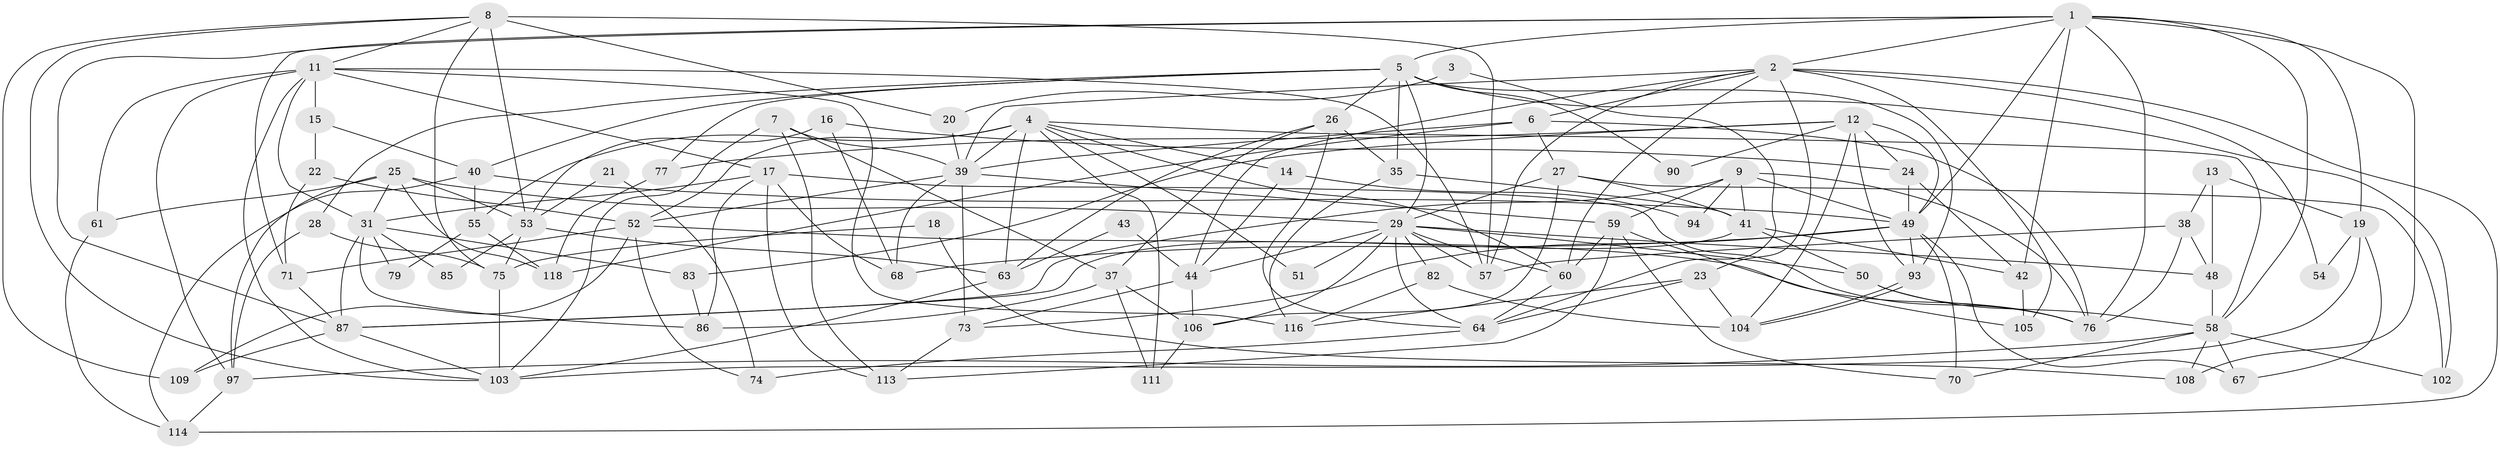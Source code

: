 // original degree distribution, {5: 0.19008264462809918, 2: 0.1487603305785124, 4: 0.2727272727272727, 3: 0.24793388429752067, 6: 0.09917355371900827, 8: 0.03305785123966942, 7: 0.008264462809917356}
// Generated by graph-tools (version 1.1) at 2025/18/03/04/25 18:18:38]
// undirected, 84 vertices, 201 edges
graph export_dot {
graph [start="1"]
  node [color=gray90,style=filled];
  1 [super="+34"];
  2 [super="+32+98"];
  3;
  4 [super="+45+92"];
  5 [super="+10+33"];
  6;
  7;
  8 [super="+115"];
  9 [super="+120"];
  11 [super="+66"];
  12 [super="+62"];
  13;
  14;
  15;
  16;
  17;
  18;
  19;
  20;
  21;
  22;
  23;
  24;
  25 [super="+30"];
  26 [super="+56"];
  27;
  28;
  29 [super="+89+46"];
  31 [super="+95"];
  35;
  37 [super="+78"];
  38 [super="+110"];
  39 [super="+47"];
  40 [super="+88"];
  41;
  42;
  43;
  44;
  48;
  49 [super="+84"];
  50;
  51;
  52;
  53;
  54;
  55;
  57 [super="+117+69"];
  58 [super="+72"];
  59 [super="+101"];
  60;
  61;
  63;
  64 [super="+65"];
  67;
  68;
  70;
  71;
  73 [super="+96"];
  74;
  75 [super="+119"];
  76 [super="+112"];
  77;
  79;
  82;
  83;
  85;
  86 [super="+99"];
  87 [super="+100"];
  90;
  93;
  94;
  97;
  102;
  103;
  104;
  105;
  106 [super="+107"];
  108;
  109;
  111;
  113;
  114;
  116;
  118;
  1 -- 42;
  1 -- 108;
  1 -- 76;
  1 -- 19;
  1 -- 49;
  1 -- 87;
  1 -- 71;
  1 -- 58;
  1 -- 2;
  1 -- 5;
  2 -- 6;
  2 -- 23;
  2 -- 114;
  2 -- 54;
  2 -- 39;
  2 -- 105;
  2 -- 44;
  2 -- 57;
  2 -- 60;
  3 -- 20;
  3 -- 64;
  4 -- 39 [weight=2];
  4 -- 60;
  4 -- 51;
  4 -- 52;
  4 -- 58;
  4 -- 14;
  4 -- 63;
  4 -- 111;
  4 -- 55;
  5 -- 26;
  5 -- 35;
  5 -- 29;
  5 -- 77;
  5 -- 102;
  5 -- 40;
  5 -- 90;
  5 -- 28;
  5 -- 93;
  6 -- 76;
  6 -- 27;
  6 -- 118;
  6 -- 39;
  7 -- 39;
  7 -- 113;
  7 -- 103;
  7 -- 37;
  8 -- 75;
  8 -- 53 [weight=2];
  8 -- 20;
  8 -- 103;
  8 -- 109;
  8 -- 57;
  8 -- 11;
  9 -- 49;
  9 -- 41;
  9 -- 87;
  9 -- 76;
  9 -- 94;
  9 -- 59;
  11 -- 15;
  11 -- 61;
  11 -- 116;
  11 -- 57;
  11 -- 17;
  11 -- 97;
  11 -- 103;
  11 -- 31;
  12 -- 104;
  12 -- 83;
  12 -- 49;
  12 -- 93;
  12 -- 24;
  12 -- 90;
  12 -- 77;
  13 -- 19;
  13 -- 38;
  13 -- 48;
  14 -- 44;
  14 -- 94;
  15 -- 22;
  15 -- 40;
  16 -- 68;
  16 -- 53;
  16 -- 24;
  17 -- 68;
  17 -- 76;
  17 -- 86;
  17 -- 113;
  17 -- 31;
  18 -- 108;
  18 -- 75;
  19 -- 103;
  19 -- 54;
  19 -- 67;
  20 -- 39;
  21 -- 74;
  21 -- 53;
  22 -- 71;
  22 -- 52;
  23 -- 104;
  23 -- 64;
  23 -- 116;
  24 -- 42;
  24 -- 49;
  25 -- 61;
  25 -- 53;
  25 -- 29;
  25 -- 118;
  25 -- 97;
  25 -- 31;
  26 -- 63;
  26 -- 64;
  26 -- 37;
  26 -- 35;
  27 -- 102;
  27 -- 41;
  27 -- 106;
  27 -- 29;
  28 -- 97;
  28 -- 75;
  29 -- 57 [weight=2];
  29 -- 44;
  29 -- 60;
  29 -- 50;
  29 -- 64;
  29 -- 48;
  29 -- 82;
  29 -- 51;
  29 -- 106;
  31 -- 87;
  31 -- 83;
  31 -- 86;
  31 -- 85;
  31 -- 79;
  35 -- 41;
  35 -- 116;
  37 -- 111;
  37 -- 106;
  37 -- 86;
  38 -- 48;
  38 -- 76;
  38 -- 57;
  39 -- 52 [weight=2];
  39 -- 68;
  39 -- 73;
  39 -- 59;
  40 -- 55;
  40 -- 49;
  40 -- 114;
  41 -- 42;
  41 -- 50;
  41 -- 87;
  42 -- 105;
  43 -- 63;
  43 -- 44;
  44 -- 73;
  44 -- 106;
  48 -- 58;
  49 -- 70;
  49 -- 67;
  49 -- 68;
  49 -- 73;
  49 -- 93;
  50 -- 76;
  50 -- 58;
  52 -- 76;
  52 -- 109;
  52 -- 71;
  52 -- 74;
  53 -- 63;
  53 -- 75;
  53 -- 85;
  55 -- 118;
  55 -- 79;
  58 -- 97;
  58 -- 70;
  58 -- 108;
  58 -- 67;
  58 -- 102;
  59 -- 70;
  59 -- 60;
  59 -- 105;
  59 -- 113;
  60 -- 64;
  61 -- 114;
  63 -- 103;
  64 -- 74;
  71 -- 87;
  73 -- 113;
  75 -- 103;
  77 -- 118;
  82 -- 116;
  82 -- 104;
  83 -- 86;
  87 -- 103;
  87 -- 109;
  93 -- 104;
  93 -- 104;
  97 -- 114;
  106 -- 111;
}
